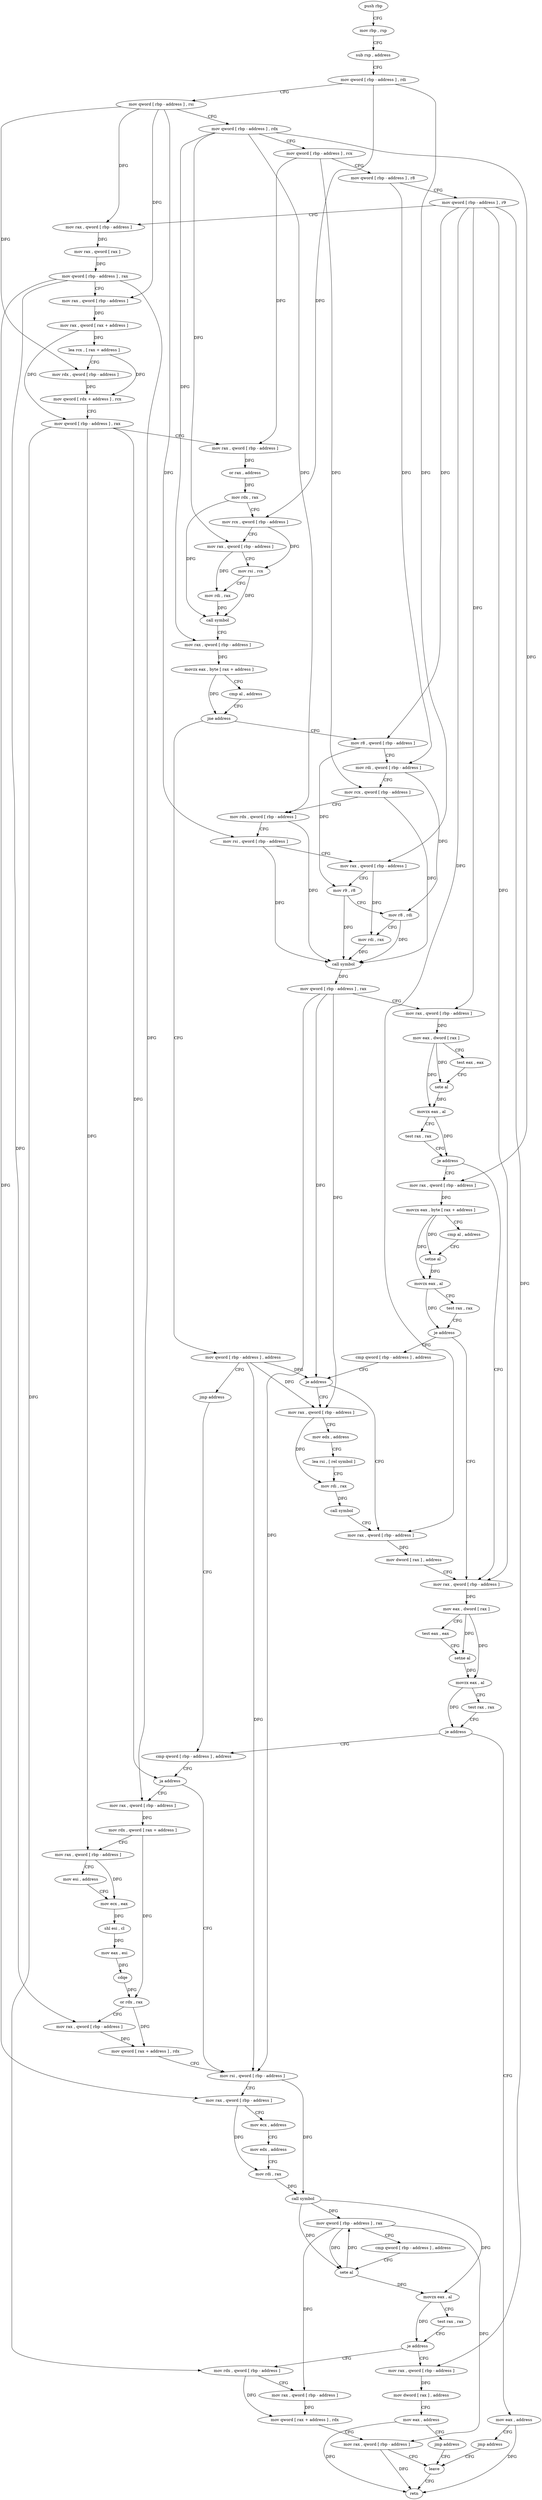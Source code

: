 digraph "func" {
"4276288" [label = "push rbp" ]
"4276289" [label = "mov rbp , rsp" ]
"4276292" [label = "sub rsp , address" ]
"4276296" [label = "mov qword [ rbp - address ] , rdi" ]
"4276300" [label = "mov qword [ rbp - address ] , rsi" ]
"4276304" [label = "mov qword [ rbp - address ] , rdx" ]
"4276308" [label = "mov qword [ rbp - address ] , rcx" ]
"4276312" [label = "mov qword [ rbp - address ] , r8" ]
"4276316" [label = "mov qword [ rbp - address ] , r9" ]
"4276320" [label = "mov rax , qword [ rbp - address ]" ]
"4276324" [label = "mov rax , qword [ rax ]" ]
"4276327" [label = "mov qword [ rbp - address ] , rax" ]
"4276331" [label = "mov rax , qword [ rbp - address ]" ]
"4276335" [label = "mov rax , qword [ rax + address ]" ]
"4276339" [label = "lea rcx , [ rax + address ]" ]
"4276343" [label = "mov rdx , qword [ rbp - address ]" ]
"4276347" [label = "mov qword [ rdx + address ] , rcx" ]
"4276351" [label = "mov qword [ rbp - address ] , rax" ]
"4276355" [label = "mov rax , qword [ rbp - address ]" ]
"4276359" [label = "or rax , address" ]
"4276365" [label = "mov rdx , rax" ]
"4276368" [label = "mov rcx , qword [ rbp - address ]" ]
"4276372" [label = "mov rax , qword [ rbp - address ]" ]
"4276376" [label = "mov rsi , rcx" ]
"4276379" [label = "mov rdi , rax" ]
"4276382" [label = "call symbol" ]
"4276387" [label = "mov rax , qword [ rbp - address ]" ]
"4276391" [label = "movzx eax , byte [ rax + address ]" ]
"4276395" [label = "cmp al , address" ]
"4276397" [label = "jne address" ]
"4276412" [label = "mov r8 , qword [ rbp - address ]" ]
"4276399" [label = "mov qword [ rbp - address ] , address" ]
"4276416" [label = "mov rdi , qword [ rbp - address ]" ]
"4276420" [label = "mov rcx , qword [ rbp - address ]" ]
"4276424" [label = "mov rdx , qword [ rbp - address ]" ]
"4276428" [label = "mov rsi , qword [ rbp - address ]" ]
"4276432" [label = "mov rax , qword [ rbp - address ]" ]
"4276436" [label = "mov r9 , r8" ]
"4276439" [label = "mov r8 , rdi" ]
"4276442" [label = "mov rdi , rax" ]
"4276445" [label = "call symbol" ]
"4276450" [label = "mov qword [ rbp - address ] , rax" ]
"4276454" [label = "mov rax , qword [ rbp - address ]" ]
"4276458" [label = "mov eax , dword [ rax ]" ]
"4276460" [label = "test eax , eax" ]
"4276462" [label = "sete al" ]
"4276465" [label = "movzx eax , al" ]
"4276468" [label = "test rax , rax" ]
"4276471" [label = "je address" ]
"4276535" [label = "mov rax , qword [ rbp - address ]" ]
"4276473" [label = "mov rax , qword [ rbp - address ]" ]
"4276407" [label = "jmp address" ]
"4276564" [label = "cmp qword [ rbp - address ] , address" ]
"4276539" [label = "mov eax , dword [ rax ]" ]
"4276541" [label = "test eax , eax" ]
"4276543" [label = "setne al" ]
"4276546" [label = "movzx eax , al" ]
"4276549" [label = "test rax , rax" ]
"4276552" [label = "je address" ]
"4276554" [label = "mov eax , address" ]
"4276477" [label = "movzx eax , byte [ rax + address ]" ]
"4276481" [label = "cmp al , address" ]
"4276483" [label = "setne al" ]
"4276486" [label = "movzx eax , al" ]
"4276489" [label = "test rax , rax" ]
"4276492" [label = "je address" ]
"4276494" [label = "cmp qword [ rbp - address ] , address" ]
"4276569" [label = "ja address" ]
"4276613" [label = "mov rsi , qword [ rbp - address ]" ]
"4276571" [label = "mov rax , qword [ rbp - address ]" ]
"4276559" [label = "jmp address" ]
"4276692" [label = "leave" ]
"4276499" [label = "je address" ]
"4276525" [label = "mov rax , qword [ rbp - address ]" ]
"4276501" [label = "mov rax , qword [ rbp - address ]" ]
"4276617" [label = "mov rax , qword [ rbp - address ]" ]
"4276621" [label = "mov ecx , address" ]
"4276626" [label = "mov edx , address" ]
"4276631" [label = "mov rdi , rax" ]
"4276634" [label = "call symbol" ]
"4276639" [label = "mov qword [ rbp - address ] , rax" ]
"4276643" [label = "cmp qword [ rbp - address ] , address" ]
"4276648" [label = "sete al" ]
"4276651" [label = "movzx eax , al" ]
"4276654" [label = "test rax , rax" ]
"4276657" [label = "je address" ]
"4276676" [label = "mov rdx , qword [ rbp - address ]" ]
"4276659" [label = "mov rax , qword [ rbp - address ]" ]
"4276575" [label = "mov rdx , qword [ rax + address ]" ]
"4276582" [label = "mov rax , qword [ rbp - address ]" ]
"4276586" [label = "mov esi , address" ]
"4276591" [label = "mov ecx , eax" ]
"4276593" [label = "shl esi , cl" ]
"4276595" [label = "mov eax , esi" ]
"4276597" [label = "cdqe" ]
"4276599" [label = "or rdx , rax" ]
"4276602" [label = "mov rax , qword [ rbp - address ]" ]
"4276606" [label = "mov qword [ rax + address ] , rdx" ]
"4276693" [label = "retn" ]
"4276529" [label = "mov dword [ rax ] , address" ]
"4276505" [label = "mov edx , address" ]
"4276510" [label = "lea rsi , [ rel symbol ]" ]
"4276517" [label = "mov rdi , rax" ]
"4276520" [label = "call symbol" ]
"4276680" [label = "mov rax , qword [ rbp - address ]" ]
"4276684" [label = "mov qword [ rax + address ] , rdx" ]
"4276688" [label = "mov rax , qword [ rbp - address ]" ]
"4276663" [label = "mov dword [ rax ] , address" ]
"4276669" [label = "mov eax , address" ]
"4276674" [label = "jmp address" ]
"4276288" -> "4276289" [ label = "CFG" ]
"4276289" -> "4276292" [ label = "CFG" ]
"4276292" -> "4276296" [ label = "CFG" ]
"4276296" -> "4276300" [ label = "CFG" ]
"4276296" -> "4276368" [ label = "DFG" ]
"4276296" -> "4276432" [ label = "DFG" ]
"4276300" -> "4276304" [ label = "CFG" ]
"4276300" -> "4276320" [ label = "DFG" ]
"4276300" -> "4276331" [ label = "DFG" ]
"4276300" -> "4276343" [ label = "DFG" ]
"4276300" -> "4276428" [ label = "DFG" ]
"4276304" -> "4276308" [ label = "CFG" ]
"4276304" -> "4276372" [ label = "DFG" ]
"4276304" -> "4276387" [ label = "DFG" ]
"4276304" -> "4276424" [ label = "DFG" ]
"4276304" -> "4276473" [ label = "DFG" ]
"4276308" -> "4276312" [ label = "CFG" ]
"4276308" -> "4276355" [ label = "DFG" ]
"4276308" -> "4276420" [ label = "DFG" ]
"4276312" -> "4276316" [ label = "CFG" ]
"4276312" -> "4276416" [ label = "DFG" ]
"4276316" -> "4276320" [ label = "CFG" ]
"4276316" -> "4276412" [ label = "DFG" ]
"4276316" -> "4276454" [ label = "DFG" ]
"4276316" -> "4276535" [ label = "DFG" ]
"4276316" -> "4276525" [ label = "DFG" ]
"4276316" -> "4276659" [ label = "DFG" ]
"4276320" -> "4276324" [ label = "DFG" ]
"4276324" -> "4276327" [ label = "DFG" ]
"4276327" -> "4276331" [ label = "CFG" ]
"4276327" -> "4276617" [ label = "DFG" ]
"4276327" -> "4276571" [ label = "DFG" ]
"4276327" -> "4276602" [ label = "DFG" ]
"4276331" -> "4276335" [ label = "DFG" ]
"4276335" -> "4276339" [ label = "DFG" ]
"4276335" -> "4276351" [ label = "DFG" ]
"4276339" -> "4276343" [ label = "CFG" ]
"4276339" -> "4276347" [ label = "DFG" ]
"4276343" -> "4276347" [ label = "DFG" ]
"4276347" -> "4276351" [ label = "CFG" ]
"4276351" -> "4276355" [ label = "CFG" ]
"4276351" -> "4276569" [ label = "DFG" ]
"4276351" -> "4276582" [ label = "DFG" ]
"4276351" -> "4276676" [ label = "DFG" ]
"4276355" -> "4276359" [ label = "DFG" ]
"4276359" -> "4276365" [ label = "DFG" ]
"4276365" -> "4276368" [ label = "CFG" ]
"4276365" -> "4276382" [ label = "DFG" ]
"4276368" -> "4276372" [ label = "CFG" ]
"4276368" -> "4276376" [ label = "DFG" ]
"4276372" -> "4276376" [ label = "CFG" ]
"4276372" -> "4276379" [ label = "DFG" ]
"4276376" -> "4276379" [ label = "CFG" ]
"4276376" -> "4276382" [ label = "DFG" ]
"4276379" -> "4276382" [ label = "DFG" ]
"4276382" -> "4276387" [ label = "CFG" ]
"4276387" -> "4276391" [ label = "DFG" ]
"4276391" -> "4276395" [ label = "CFG" ]
"4276391" -> "4276397" [ label = "DFG" ]
"4276395" -> "4276397" [ label = "CFG" ]
"4276397" -> "4276412" [ label = "CFG" ]
"4276397" -> "4276399" [ label = "CFG" ]
"4276412" -> "4276416" [ label = "CFG" ]
"4276412" -> "4276436" [ label = "DFG" ]
"4276399" -> "4276407" [ label = "CFG" ]
"4276399" -> "4276499" [ label = "DFG" ]
"4276399" -> "4276613" [ label = "DFG" ]
"4276399" -> "4276501" [ label = "DFG" ]
"4276416" -> "4276420" [ label = "CFG" ]
"4276416" -> "4276439" [ label = "DFG" ]
"4276420" -> "4276424" [ label = "CFG" ]
"4276420" -> "4276445" [ label = "DFG" ]
"4276424" -> "4276428" [ label = "CFG" ]
"4276424" -> "4276445" [ label = "DFG" ]
"4276428" -> "4276432" [ label = "CFG" ]
"4276428" -> "4276445" [ label = "DFG" ]
"4276432" -> "4276436" [ label = "CFG" ]
"4276432" -> "4276442" [ label = "DFG" ]
"4276436" -> "4276439" [ label = "CFG" ]
"4276436" -> "4276445" [ label = "DFG" ]
"4276439" -> "4276442" [ label = "CFG" ]
"4276439" -> "4276445" [ label = "DFG" ]
"4276442" -> "4276445" [ label = "DFG" ]
"4276445" -> "4276450" [ label = "DFG" ]
"4276450" -> "4276454" [ label = "CFG" ]
"4276450" -> "4276499" [ label = "DFG" ]
"4276450" -> "4276613" [ label = "DFG" ]
"4276450" -> "4276501" [ label = "DFG" ]
"4276454" -> "4276458" [ label = "DFG" ]
"4276458" -> "4276460" [ label = "CFG" ]
"4276458" -> "4276462" [ label = "DFG" ]
"4276458" -> "4276465" [ label = "DFG" ]
"4276460" -> "4276462" [ label = "CFG" ]
"4276462" -> "4276465" [ label = "DFG" ]
"4276465" -> "4276468" [ label = "CFG" ]
"4276465" -> "4276471" [ label = "DFG" ]
"4276468" -> "4276471" [ label = "CFG" ]
"4276471" -> "4276535" [ label = "CFG" ]
"4276471" -> "4276473" [ label = "CFG" ]
"4276535" -> "4276539" [ label = "DFG" ]
"4276473" -> "4276477" [ label = "DFG" ]
"4276407" -> "4276564" [ label = "CFG" ]
"4276564" -> "4276569" [ label = "CFG" ]
"4276539" -> "4276541" [ label = "CFG" ]
"4276539" -> "4276543" [ label = "DFG" ]
"4276539" -> "4276546" [ label = "DFG" ]
"4276541" -> "4276543" [ label = "CFG" ]
"4276543" -> "4276546" [ label = "DFG" ]
"4276546" -> "4276549" [ label = "CFG" ]
"4276546" -> "4276552" [ label = "DFG" ]
"4276549" -> "4276552" [ label = "CFG" ]
"4276552" -> "4276564" [ label = "CFG" ]
"4276552" -> "4276554" [ label = "CFG" ]
"4276554" -> "4276559" [ label = "CFG" ]
"4276554" -> "4276693" [ label = "DFG" ]
"4276477" -> "4276481" [ label = "CFG" ]
"4276477" -> "4276483" [ label = "DFG" ]
"4276477" -> "4276486" [ label = "DFG" ]
"4276481" -> "4276483" [ label = "CFG" ]
"4276483" -> "4276486" [ label = "DFG" ]
"4276486" -> "4276489" [ label = "CFG" ]
"4276486" -> "4276492" [ label = "DFG" ]
"4276489" -> "4276492" [ label = "CFG" ]
"4276492" -> "4276535" [ label = "CFG" ]
"4276492" -> "4276494" [ label = "CFG" ]
"4276494" -> "4276499" [ label = "CFG" ]
"4276569" -> "4276613" [ label = "CFG" ]
"4276569" -> "4276571" [ label = "CFG" ]
"4276613" -> "4276617" [ label = "CFG" ]
"4276613" -> "4276634" [ label = "DFG" ]
"4276571" -> "4276575" [ label = "DFG" ]
"4276559" -> "4276692" [ label = "CFG" ]
"4276692" -> "4276693" [ label = "CFG" ]
"4276499" -> "4276525" [ label = "CFG" ]
"4276499" -> "4276501" [ label = "CFG" ]
"4276525" -> "4276529" [ label = "DFG" ]
"4276501" -> "4276505" [ label = "CFG" ]
"4276501" -> "4276517" [ label = "DFG" ]
"4276617" -> "4276621" [ label = "CFG" ]
"4276617" -> "4276631" [ label = "DFG" ]
"4276621" -> "4276626" [ label = "CFG" ]
"4276626" -> "4276631" [ label = "CFG" ]
"4276631" -> "4276634" [ label = "DFG" ]
"4276634" -> "4276639" [ label = "DFG" ]
"4276634" -> "4276648" [ label = "DFG" ]
"4276634" -> "4276651" [ label = "DFG" ]
"4276639" -> "4276643" [ label = "CFG" ]
"4276639" -> "4276648" [ label = "DFG" ]
"4276639" -> "4276680" [ label = "DFG" ]
"4276639" -> "4276688" [ label = "DFG" ]
"4276643" -> "4276648" [ label = "CFG" ]
"4276648" -> "4276651" [ label = "DFG" ]
"4276648" -> "4276639" [ label = "DFG" ]
"4276651" -> "4276654" [ label = "CFG" ]
"4276651" -> "4276657" [ label = "DFG" ]
"4276654" -> "4276657" [ label = "CFG" ]
"4276657" -> "4276676" [ label = "CFG" ]
"4276657" -> "4276659" [ label = "CFG" ]
"4276676" -> "4276680" [ label = "CFG" ]
"4276676" -> "4276684" [ label = "DFG" ]
"4276659" -> "4276663" [ label = "DFG" ]
"4276575" -> "4276582" [ label = "CFG" ]
"4276575" -> "4276599" [ label = "DFG" ]
"4276582" -> "4276586" [ label = "CFG" ]
"4276582" -> "4276591" [ label = "DFG" ]
"4276586" -> "4276591" [ label = "CFG" ]
"4276591" -> "4276593" [ label = "DFG" ]
"4276593" -> "4276595" [ label = "DFG" ]
"4276595" -> "4276597" [ label = "DFG" ]
"4276597" -> "4276599" [ label = "DFG" ]
"4276599" -> "4276602" [ label = "CFG" ]
"4276599" -> "4276606" [ label = "DFG" ]
"4276602" -> "4276606" [ label = "DFG" ]
"4276606" -> "4276613" [ label = "CFG" ]
"4276529" -> "4276535" [ label = "CFG" ]
"4276505" -> "4276510" [ label = "CFG" ]
"4276510" -> "4276517" [ label = "CFG" ]
"4276517" -> "4276520" [ label = "DFG" ]
"4276520" -> "4276525" [ label = "CFG" ]
"4276680" -> "4276684" [ label = "DFG" ]
"4276684" -> "4276688" [ label = "CFG" ]
"4276688" -> "4276692" [ label = "CFG" ]
"4276688" -> "4276693" [ label = "DFG" ]
"4276663" -> "4276669" [ label = "CFG" ]
"4276669" -> "4276674" [ label = "CFG" ]
"4276669" -> "4276693" [ label = "DFG" ]
"4276674" -> "4276692" [ label = "CFG" ]
}
